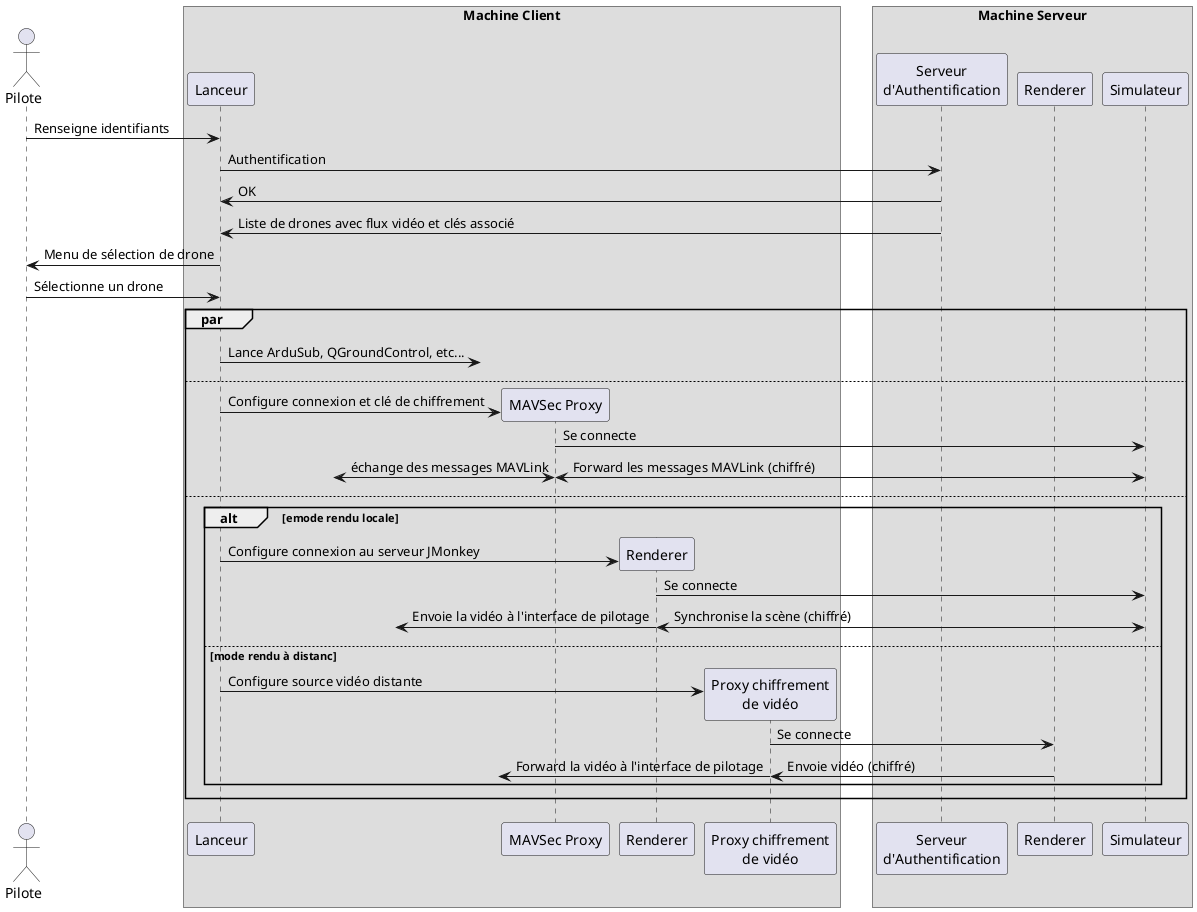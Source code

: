 @startuml

!pragma teoz true

skinparam BoxPadding 10

actor Pilote

box "Machine Client"
    participant Lanceur
    participant "MAVSec Proxy" as ProxyClient
    participant "Renderer" as RendererLocal
    participant "Proxy chiffrement\nde vidéo" as Décodeur
end box

box "Machine Serveur"
    participant "Serveur\nd'Authentification" as Auth
    participant "Renderer" as RendererRemote
    participant Simulateur
end box

Pilote -> Lanceur : Renseigne identifiants
Lanceur -> Auth : Authentification
Auth -> Lanceur : OK
Auth -> Lanceur : Liste de drones avec flux vidéo et clés associé
Lanceur -> Pilote : Menu de sélection de drone
Pilote -> Lanceur : Sélectionne un drone

par

Lanceur ->? : Lance ArduSub, QGroundControl, etc...

else

Lanceur -> ProxyClient ** : Configure connexion et clé de chiffrement

ProxyClient -> Simulateur : Se connecte
?<-> ProxyClient : échange des messages MAVLink
& ProxyClient <-> Simulateur : Forward les messages MAVLink (chiffré)

else

alt emode rendu locale

    Lanceur -> RendererLocal ** : Configure connexion au serveur JMonkey
    RendererLocal -> Simulateur : Se connecte
    RendererLocal <-> Simulateur : Synchronise la scène (chiffré)
    & ?<- RendererLocal : Envoie la vidéo à l'interface de pilotage

else mode rendu à distanc

    Lanceur -> Décodeur ** : Configure source vidéo distante
    Décodeur -> RendererRemote : Se connecte
    Décodeur <- RendererRemote : Envoie vidéo (chiffré)
    & ?<- Décodeur : Forward la vidéo à l'interface de pilotage

end

end

@enduml
